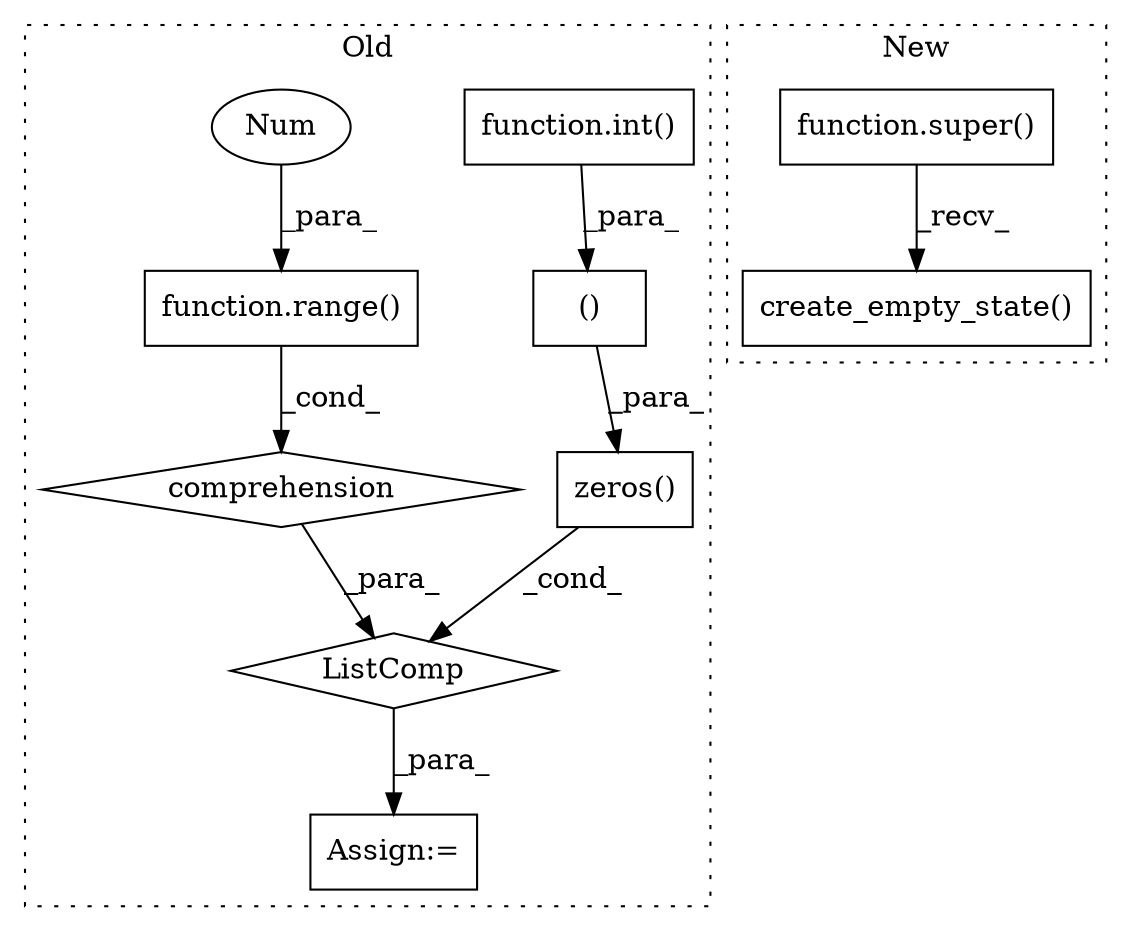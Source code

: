 digraph G {
subgraph cluster0 {
1 [label="ListComp" a="106" s="27316" l="148" shape="diamond"];
3 [label="comprehension" a="45" s="27446" l="3" shape="diamond"];
4 [label="Assign:=" a="68" s="27307" l="3" shape="box"];
5 [label="()" a="54" s="27344" l="24" shape="box"];
6 [label="function.range()" a="75" s="27455,27462" l="6,1" shape="box"];
7 [label="zeros()" a="75" s="27317,27369" l="16,76" shape="box"];
8 [label="function.int()" a="75" s="27346,27367" l="4,1" shape="box"];
10 [label="Num" a="76" s="27461" l="1" shape="ellipse"];
label = "Old";
style="dotted";
}
subgraph cluster1 {
2 [label="function.super()" a="75" s="32283,32306" l="6,1" shape="box"];
9 [label="create_empty_state()" a="75" s="32283" l="76" shape="box"];
label = "New";
style="dotted";
}
1 -> 4 [label="_para_"];
2 -> 9 [label="_recv_"];
3 -> 1 [label="_para_"];
5 -> 7 [label="_para_"];
6 -> 3 [label="_cond_"];
7 -> 1 [label="_cond_"];
8 -> 5 [label="_para_"];
10 -> 6 [label="_para_"];
}